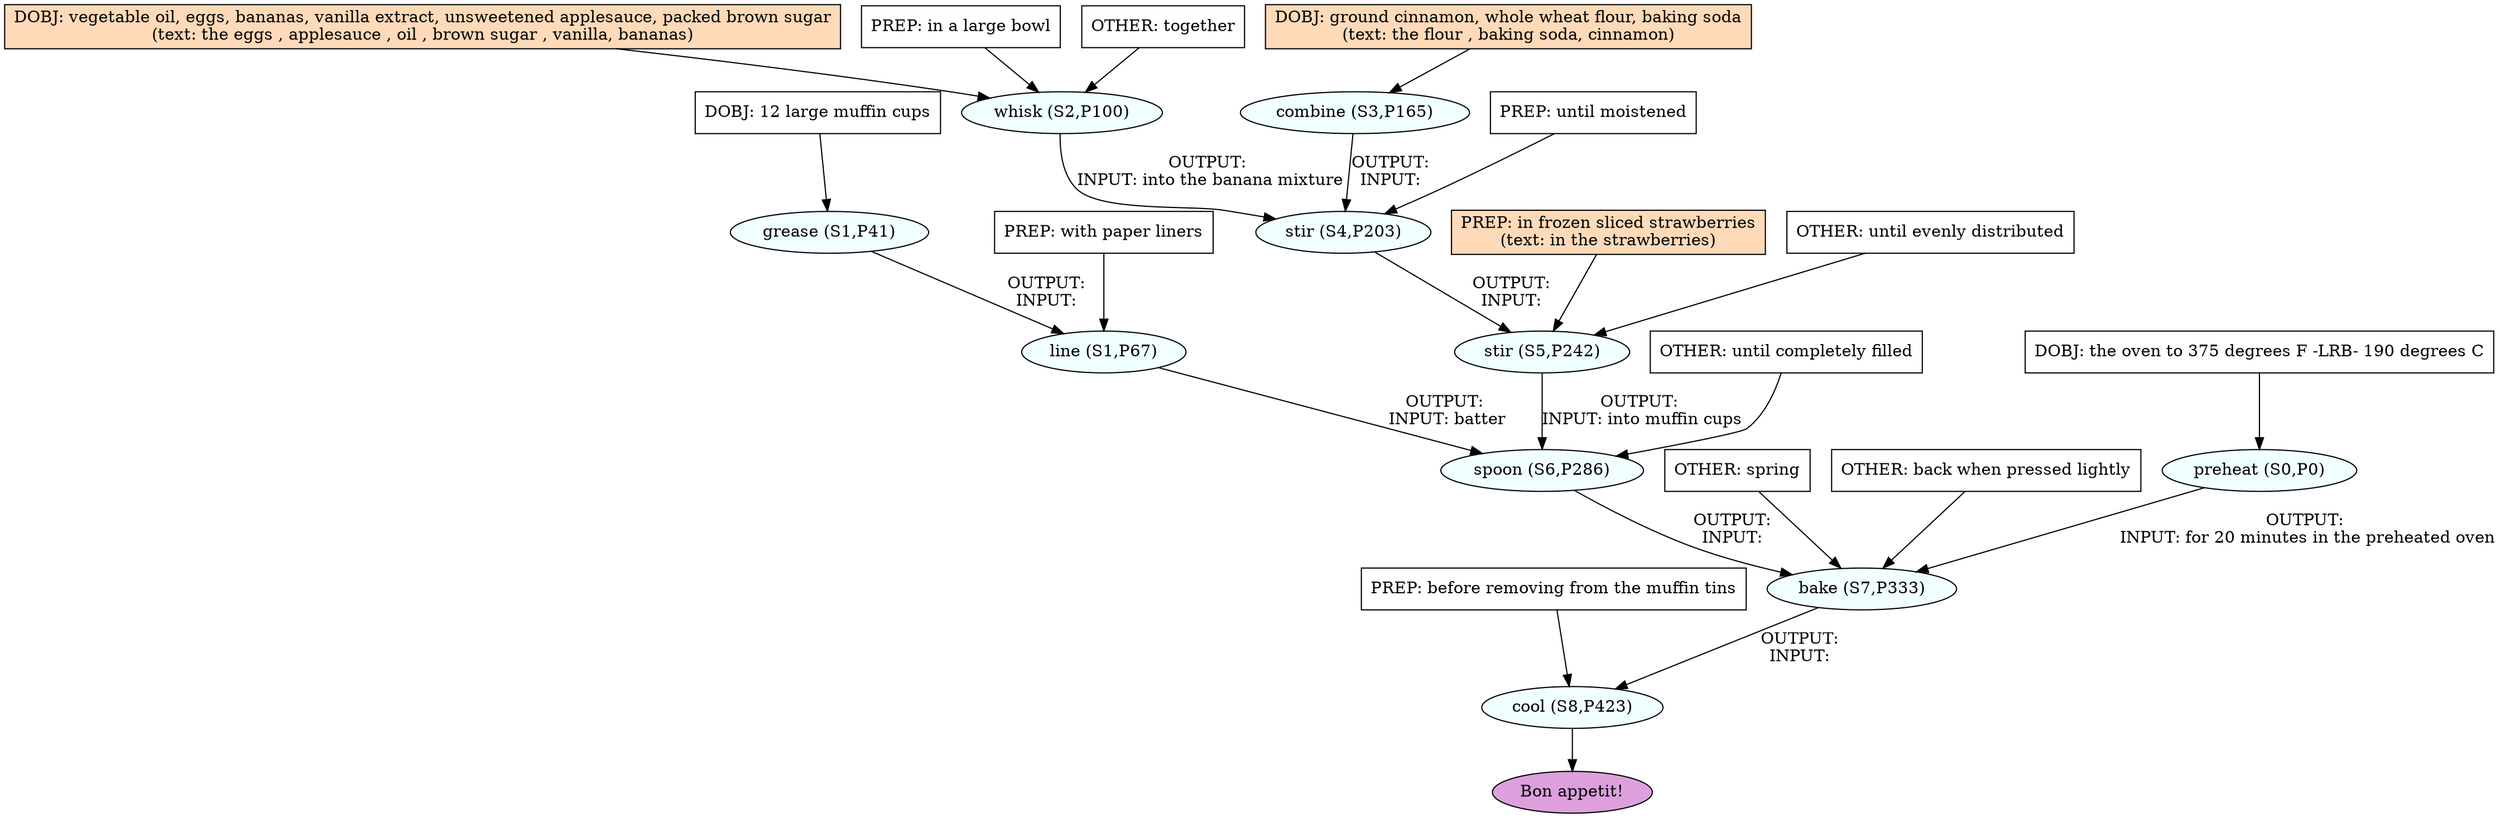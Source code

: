 digraph recipe {
E0[label="preheat (S0,P0)", shape=oval, style=filled, fillcolor=azure]
E1[label="grease (S1,P41)", shape=oval, style=filled, fillcolor=azure]
E2[label="line (S1,P67)", shape=oval, style=filled, fillcolor=azure]
E3[label="whisk (S2,P100)", shape=oval, style=filled, fillcolor=azure]
E4[label="combine (S3,P165)", shape=oval, style=filled, fillcolor=azure]
E5[label="stir (S4,P203)", shape=oval, style=filled, fillcolor=azure]
E6[label="stir (S5,P242)", shape=oval, style=filled, fillcolor=azure]
E7[label="spoon (S6,P286)", shape=oval, style=filled, fillcolor=azure]
E8[label="bake (S7,P333)", shape=oval, style=filled, fillcolor=azure]
E9[label="cool (S8,P423)", shape=oval, style=filled, fillcolor=azure]
D4[label="DOBJ: ground cinnamon, whole wheat flour, baking soda
(text: the flour , baking soda, cinnamon)", shape=box, style=filled, fillcolor=peachpuff]
D4 -> E4
D3[label="DOBJ: vegetable oil, eggs, bananas, vanilla extract, unsweetened applesauce, packed brown sugar
(text: the eggs , applesauce , oil , brown sugar , vanilla, bananas)", shape=box, style=filled, fillcolor=peachpuff]
D3 -> E3
P3_0[label="PREP: in a large bowl", shape=box, style=filled, fillcolor=white]
P3_0 -> E3
O3_0[label="OTHER: together", shape=box, style=filled, fillcolor=white]
O3_0 -> E3
D1[label="DOBJ: 12 large muffin cups", shape=box, style=filled, fillcolor=white]
D1 -> E1
D0[label="DOBJ: the oven to 375 degrees F -LRB- 190 degrees C", shape=box, style=filled, fillcolor=white]
D0 -> E0
E1 -> E2 [label="OUTPUT: 
INPUT: "]
P2_0_0[label="PREP: with paper liners", shape=box, style=filled, fillcolor=white]
P2_0_0 -> E2
E4 -> E5 [label="OUTPUT: 
INPUT: "]
E3 -> E5 [label="OUTPUT: 
INPUT: into the banana mixture"]
P5_1_0[label="PREP: until moistened", shape=box, style=filled, fillcolor=white]
P5_1_0 -> E5
E5 -> E6 [label="OUTPUT: 
INPUT: "]
P6_0_ing[label="PREP: in frozen sliced strawberries
(text: in the strawberries)", shape=box, style=filled, fillcolor=peachpuff]
P6_0_ing -> E6
O6_0_0[label="OTHER: until evenly distributed", shape=box, style=filled, fillcolor=white]
O6_0_0 -> E6
E2 -> E7 [label="OUTPUT: 
INPUT: batter"]
E6 -> E7 [label="OUTPUT: 
INPUT: into muffin cups"]
O7_0_0[label="OTHER: until completely filled", shape=box, style=filled, fillcolor=white]
O7_0_0 -> E7
E7 -> E8 [label="OUTPUT: 
INPUT: "]
E0 -> E8 [label="OUTPUT: 
INPUT: for 20 minutes in the preheated oven"]
O8_0_0[label="OTHER: spring", shape=box, style=filled, fillcolor=white]
O8_0_0 -> E8
O8_1_0[label="OTHER: back when pressed lightly", shape=box, style=filled, fillcolor=white]
O8_1_0 -> E8
E8 -> E9 [label="OUTPUT: 
INPUT: "]
P9_0_0[label="PREP: before removing from the muffin tins", shape=box, style=filled, fillcolor=white]
P9_0_0 -> E9
EOR[label="Bon appetit!", shape=oval, style=filled, fillcolor=plum]
E9 -> EOR
}
